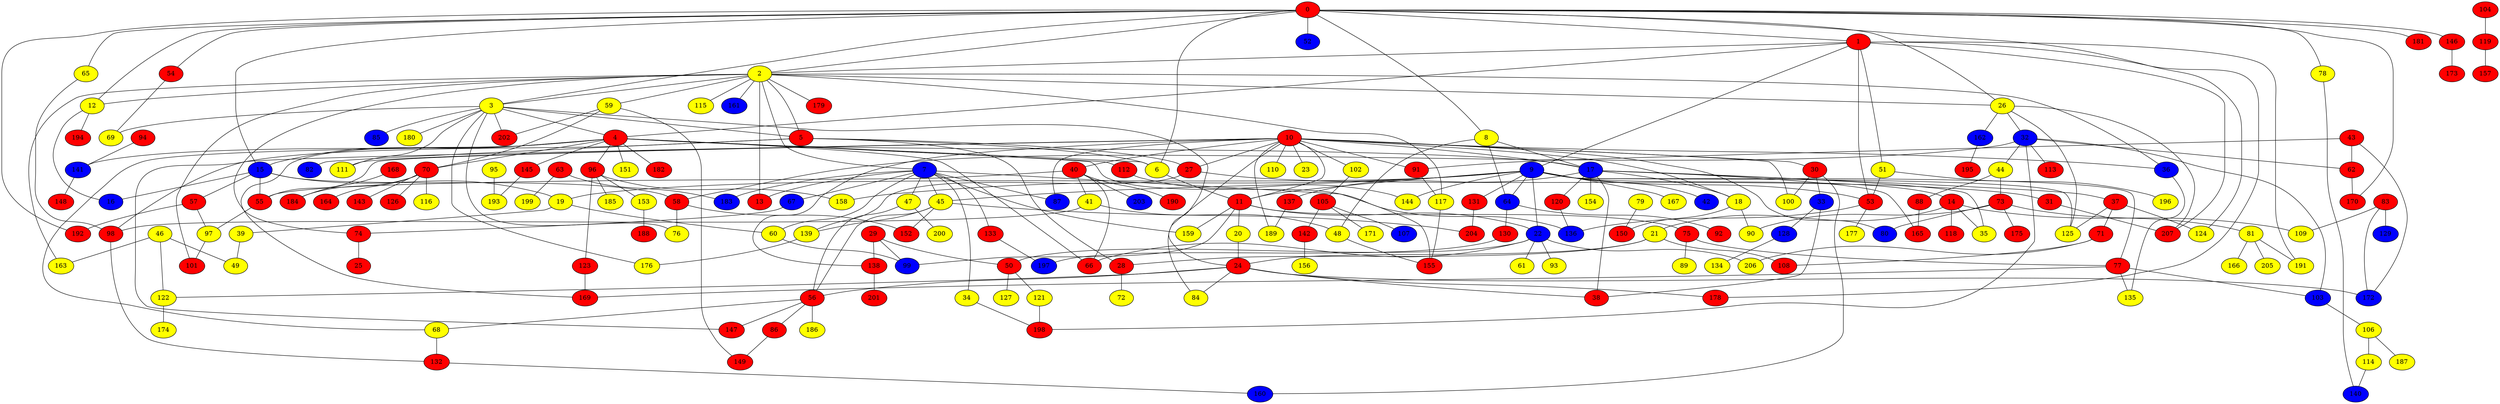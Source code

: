 graph {
0 [style = filled fillcolor = red];
1 [style = filled fillcolor = red];
2 [style = filled fillcolor = yellow];
3 [style = filled fillcolor = yellow];
4 [style = filled fillcolor = red];
5 [style = filled fillcolor = red];
6 [style = filled fillcolor = yellow];
7 [style = filled fillcolor = blue];
8 [style = filled fillcolor = yellow];
9 [style = filled fillcolor = blue];
10 [style = filled fillcolor = red];
11 [style = filled fillcolor = red];
12 [style = filled fillcolor = yellow];
13 [style = filled fillcolor = red];
14 [style = filled fillcolor = red];
15 [style = filled fillcolor = blue];
16 [style = filled fillcolor = blue];
17 [style = filled fillcolor = blue];
18 [style = filled fillcolor = yellow];
19 [style = filled fillcolor = yellow];
20 [style = filled fillcolor = yellow];
21 [style = filled fillcolor = yellow];
22 [style = filled fillcolor = blue];
23 [style = filled fillcolor = yellow];
24 [style = filled fillcolor = red];
25 [style = filled fillcolor = red];
26 [style = filled fillcolor = yellow];
27 [style = filled fillcolor = red];
28 [style = filled fillcolor = red];
29 [style = filled fillcolor = red];
30 [style = filled fillcolor = red];
31 [style = filled fillcolor = red];
32 [style = filled fillcolor = blue];
33 [style = filled fillcolor = blue];
34 [style = filled fillcolor = yellow];
35 [style = filled fillcolor = yellow];
36 [style = filled fillcolor = blue];
37 [style = filled fillcolor = red];
38 [style = filled fillcolor = red];
39 [style = filled fillcolor = yellow];
40 [style = filled fillcolor = red];
41 [style = filled fillcolor = yellow];
42 [style = filled fillcolor = blue];
43 [style = filled fillcolor = red];
44 [style = filled fillcolor = yellow];
45 [style = filled fillcolor = yellow];
46 [style = filled fillcolor = yellow];
47 [style = filled fillcolor = yellow];
48 [style = filled fillcolor = yellow];
49 [style = filled fillcolor = yellow];
50 [style = filled fillcolor = red];
51 [style = filled fillcolor = yellow];
52 [style = filled fillcolor = blue];
53 [style = filled fillcolor = red];
54 [style = filled fillcolor = red];
55 [style = filled fillcolor = red];
56 [style = filled fillcolor = red];
57 [style = filled fillcolor = red];
58 [style = filled fillcolor = red];
59 [style = filled fillcolor = yellow];
60 [style = filled fillcolor = yellow];
61 [style = filled fillcolor = yellow];
62 [style = filled fillcolor = red];
63 [style = filled fillcolor = red];
64 [style = filled fillcolor = blue];
65 [style = filled fillcolor = yellow];
66 [style = filled fillcolor = red];
67 [style = filled fillcolor = blue];
68 [style = filled fillcolor = yellow];
69 [style = filled fillcolor = yellow];
70 [style = filled fillcolor = red];
71 [style = filled fillcolor = red];
72 [style = filled fillcolor = yellow];
73 [style = filled fillcolor = red];
74 [style = filled fillcolor = red];
75 [style = filled fillcolor = red];
76 [style = filled fillcolor = yellow];
77 [style = filled fillcolor = red];
78 [style = filled fillcolor = yellow];
79 [style = filled fillcolor = yellow];
80 [style = filled fillcolor = blue];
81 [style = filled fillcolor = yellow];
82 [style = filled fillcolor = blue];
83 [style = filled fillcolor = red];
84 [style = filled fillcolor = yellow];
85 [style = filled fillcolor = blue];
86 [style = filled fillcolor = red];
87 [style = filled fillcolor = blue];
88 [style = filled fillcolor = red];
89 [style = filled fillcolor = yellow];
90 [style = filled fillcolor = yellow];
91 [style = filled fillcolor = red];
92 [style = filled fillcolor = red];
93 [style = filled fillcolor = yellow];
94 [style = filled fillcolor = red];
95 [style = filled fillcolor = yellow];
96 [style = filled fillcolor = red];
97 [style = filled fillcolor = yellow];
98 [style = filled fillcolor = red];
99 [style = filled fillcolor = blue];
100 [style = filled fillcolor = yellow];
101 [style = filled fillcolor = red];
102 [style = filled fillcolor = yellow];
103 [style = filled fillcolor = blue];
104 [style = filled fillcolor = red];
105 [style = filled fillcolor = red];
106 [style = filled fillcolor = yellow];
107 [style = filled fillcolor = blue];
108 [style = filled fillcolor = red];
109 [style = filled fillcolor = yellow];
110 [style = filled fillcolor = yellow];
111 [style = filled fillcolor = yellow];
112 [style = filled fillcolor = red];
113 [style = filled fillcolor = red];
114 [style = filled fillcolor = yellow];
115 [style = filled fillcolor = yellow];
116 [style = filled fillcolor = yellow];
117 [style = filled fillcolor = yellow];
118 [style = filled fillcolor = red];
119 [style = filled fillcolor = red];
120 [style = filled fillcolor = red];
121 [style = filled fillcolor = yellow];
122 [style = filled fillcolor = yellow];
123 [style = filled fillcolor = red];
124 [style = filled fillcolor = yellow];
125 [style = filled fillcolor = yellow];
126 [style = filled fillcolor = red];
127 [style = filled fillcolor = yellow];
128 [style = filled fillcolor = blue];
129 [style = filled fillcolor = blue];
130 [style = filled fillcolor = red];
131 [style = filled fillcolor = red];
132 [style = filled fillcolor = red];
133 [style = filled fillcolor = red];
134 [style = filled fillcolor = yellow];
135 [style = filled fillcolor = yellow];
136 [style = filled fillcolor = blue];
137 [style = filled fillcolor = red];
138 [style = filled fillcolor = red];
139 [style = filled fillcolor = yellow];
140 [style = filled fillcolor = blue];
141 [style = filled fillcolor = blue];
142 [style = filled fillcolor = red];
143 [style = filled fillcolor = red];
144 [style = filled fillcolor = yellow];
145 [style = filled fillcolor = red];
146 [style = filled fillcolor = red];
147 [style = filled fillcolor = red];
148 [style = filled fillcolor = red];
149 [style = filled fillcolor = red];
150 [style = filled fillcolor = red];
151 [style = filled fillcolor = yellow];
152 [style = filled fillcolor = red];
153 [style = filled fillcolor = yellow];
154 [style = filled fillcolor = yellow];
155 [style = filled fillcolor = red];
156 [style = filled fillcolor = yellow];
157 [style = filled fillcolor = red];
158 [style = filled fillcolor = yellow];
159 [style = filled fillcolor = yellow];
160 [style = filled fillcolor = blue];
161 [style = filled fillcolor = blue];
162 [style = filled fillcolor = blue];
163 [style = filled fillcolor = yellow];
164 [style = filled fillcolor = red];
165 [style = filled fillcolor = red];
166 [style = filled fillcolor = yellow];
167 [style = filled fillcolor = yellow];
168 [style = filled fillcolor = red];
169 [style = filled fillcolor = red];
170 [style = filled fillcolor = red];
171 [style = filled fillcolor = yellow];
172 [style = filled fillcolor = blue];
173 [style = filled fillcolor = red];
174 [style = filled fillcolor = yellow];
175 [style = filled fillcolor = red];
176 [style = filled fillcolor = yellow];
177 [style = filled fillcolor = yellow];
178 [style = filled fillcolor = red];
179 [style = filled fillcolor = red];
180 [style = filled fillcolor = yellow];
181 [style = filled fillcolor = red];
182 [style = filled fillcolor = red];
183 [style = filled fillcolor = blue];
184 [style = filled fillcolor = red];
185 [style = filled fillcolor = yellow];
186 [style = filled fillcolor = yellow];
187 [style = filled fillcolor = yellow];
188 [style = filled fillcolor = red];
189 [style = filled fillcolor = yellow];
190 [style = filled fillcolor = red];
191 [style = filled fillcolor = yellow];
192 [style = filled fillcolor = red];
193 [style = filled fillcolor = yellow];
194 [style = filled fillcolor = red];
195 [style = filled fillcolor = red];
196 [style = filled fillcolor = yellow];
197 [style = filled fillcolor = blue];
198 [style = filled fillcolor = red];
199 [style = filled fillcolor = yellow];
200 [style = filled fillcolor = yellow];
201 [style = filled fillcolor = red];
202 [style = filled fillcolor = red];
203 [style = filled fillcolor = blue];
204 [style = filled fillcolor = red];
205 [style = filled fillcolor = yellow];
206 [style = filled fillcolor = yellow];
207 [style = filled fillcolor = red];
0 -- 6;
0 -- 3;
0 -- 2;
0 -- 1;
0 -- 8;
0 -- 12;
0 -- 15;
0 -- 26;
0 -- 52;
0 -- 54;
0 -- 65;
0 -- 78;
0 -- 124;
0 -- 146;
0 -- 170;
0 -- 181;
0 -- 192;
1 -- 2;
1 -- 4;
1 -- 9;
1 -- 51;
1 -- 53;
1 -- 178;
1 -- 191;
1 -- 207;
2 -- 3;
2 -- 5;
2 -- 7;
2 -- 12;
2 -- 13;
2 -- 26;
2 -- 36;
2 -- 59;
2 -- 74;
2 -- 101;
2 -- 115;
2 -- 117;
2 -- 161;
2 -- 163;
2 -- 179;
3 -- 4;
3 -- 5;
3 -- 24;
3 -- 69;
3 -- 76;
3 -- 85;
3 -- 111;
3 -- 176;
3 -- 180;
3 -- 202;
4 -- 6;
4 -- 15;
4 -- 17;
4 -- 66;
4 -- 68;
4 -- 70;
4 -- 96;
4 -- 112;
4 -- 141;
4 -- 145;
4 -- 151;
4 -- 155;
4 -- 169;
4 -- 182;
5 -- 6;
5 -- 27;
5 -- 28;
5 -- 82;
5 -- 147;
6 -- 11;
7 -- 13;
7 -- 34;
7 -- 45;
7 -- 47;
7 -- 60;
7 -- 67;
7 -- 87;
7 -- 133;
7 -- 136;
7 -- 159;
7 -- 183;
8 -- 17;
8 -- 48;
8 -- 64;
9 -- 11;
9 -- 14;
9 -- 19;
9 -- 22;
9 -- 42;
9 -- 45;
9 -- 53;
9 -- 64;
9 -- 77;
9 -- 125;
9 -- 131;
9 -- 144;
9 -- 158;
9 -- 167;
10 -- 11;
10 -- 17;
10 -- 18;
10 -- 23;
10 -- 27;
10 -- 30;
10 -- 36;
10 -- 40;
10 -- 55;
10 -- 80;
10 -- 84;
10 -- 87;
10 -- 91;
10 -- 98;
10 -- 100;
10 -- 102;
10 -- 110;
10 -- 111;
10 -- 138;
10 -- 189;
11 -- 20;
11 -- 22;
11 -- 75;
11 -- 99;
11 -- 159;
12 -- 16;
12 -- 194;
14 -- 21;
14 -- 35;
14 -- 109;
14 -- 118;
15 -- 16;
15 -- 19;
15 -- 55;
15 -- 57;
15 -- 58;
17 -- 18;
17 -- 35;
17 -- 37;
17 -- 38;
17 -- 120;
17 -- 137;
17 -- 154;
17 -- 165;
18 -- 90;
18 -- 150;
19 -- 39;
19 -- 60;
20 -- 24;
21 -- 24;
21 -- 28;
21 -- 108;
22 -- 50;
22 -- 61;
22 -- 66;
22 -- 93;
22 -- 206;
24 -- 38;
24 -- 56;
24 -- 84;
24 -- 122;
24 -- 172;
24 -- 178;
26 -- 32;
26 -- 125;
26 -- 162;
26 -- 207;
27 -- 31;
27 -- 139;
28 -- 72;
29 -- 50;
29 -- 99;
29 -- 138;
30 -- 33;
30 -- 100;
30 -- 160;
31 -- 207;
32 -- 44;
32 -- 58;
32 -- 62;
32 -- 103;
32 -- 113;
32 -- 198;
33 -- 38;
33 -- 128;
34 -- 198;
36 -- 135;
37 -- 71;
37 -- 124;
37 -- 125;
39 -- 49;
40 -- 41;
40 -- 55;
40 -- 66;
40 -- 190;
40 -- 203;
41 -- 48;
41 -- 98;
43 -- 62;
43 -- 91;
43 -- 172;
44 -- 73;
44 -- 88;
45 -- 56;
45 -- 139;
45 -- 152;
45 -- 204;
46 -- 49;
46 -- 122;
46 -- 163;
47 -- 56;
47 -- 200;
48 -- 155;
50 -- 121;
50 -- 127;
51 -- 53;
51 -- 196;
53 -- 136;
53 -- 177;
54 -- 69;
55 -- 97;
56 -- 68;
56 -- 86;
56 -- 147;
56 -- 186;
57 -- 97;
57 -- 192;
58 -- 76;
58 -- 152;
59 -- 70;
59 -- 149;
59 -- 202;
60 -- 99;
62 -- 170;
63 -- 183;
63 -- 199;
64 -- 92;
64 -- 130;
65 -- 98;
67 -- 74;
68 -- 132;
70 -- 116;
70 -- 126;
70 -- 143;
70 -- 164;
70 -- 184;
71 -- 108;
71 -- 206;
73 -- 80;
73 -- 81;
73 -- 90;
73 -- 175;
74 -- 25;
75 -- 77;
75 -- 89;
77 -- 103;
77 -- 135;
77 -- 169;
78 -- 140;
79 -- 150;
81 -- 166;
81 -- 191;
81 -- 205;
83 -- 109;
83 -- 129;
83 -- 172;
86 -- 149;
88 -- 165;
91 -- 117;
94 -- 141;
95 -- 193;
96 -- 123;
96 -- 153;
96 -- 158;
96 -- 185;
97 -- 101;
98 -- 132;
102 -- 105;
103 -- 106;
104 -- 119;
105 -- 107;
105 -- 142;
105 -- 171;
106 -- 114;
106 -- 187;
112 -- 144;
114 -- 140;
117 -- 155;
119 -- 157;
120 -- 136;
121 -- 198;
122 -- 174;
123 -- 169;
128 -- 134;
130 -- 197;
131 -- 204;
132 -- 160;
133 -- 197;
137 -- 189;
138 -- 201;
139 -- 176;
141 -- 148;
142 -- 156;
145 -- 193;
146 -- 173;
153 -- 188;
162 -- 195;
168 -- 184;
}
